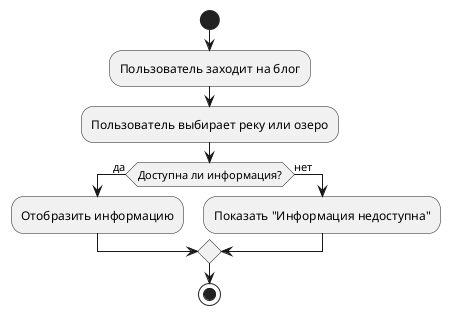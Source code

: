 @startuml
start
:Пользователь заходит на блог;
:Пользователь выбирает реку или озеро;
if (Доступна ли информация?) then (да)
  :Отобразить информацию;
else (нет)
  :Показать "Информация недоступна";
endif
stop
@enduml

@startuml
start
:Администратор входит в систему;
:Администратор выбирает "Управление постами";
:Администратор добавляет новый пост;
:Администратор сохраняет пост;
stop
@enduml
